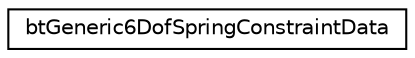 digraph "Graphical Class Hierarchy"
{
  edge [fontname="Helvetica",fontsize="10",labelfontname="Helvetica",labelfontsize="10"];
  node [fontname="Helvetica",fontsize="10",shape=record];
  rankdir="LR";
  Node1 [label="btGeneric6DofSpringConstraintData",height=0.2,width=0.4,color="black", fillcolor="white", style="filled",URL="$structbt_generic6_dof_spring_constraint_data.html"];
}
